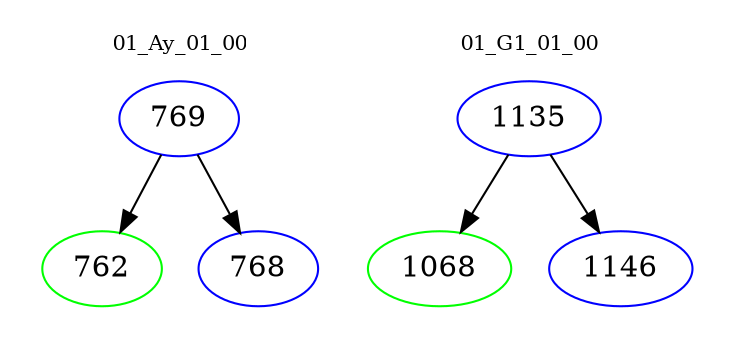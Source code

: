 digraph{
subgraph cluster_0 {
color = white
label = "01_Ay_01_00";
fontsize=10;
T0_769 [label="769", color="blue"]
T0_769 -> T0_762 [color="black"]
T0_762 [label="762", color="green"]
T0_769 -> T0_768 [color="black"]
T0_768 [label="768", color="blue"]
}
subgraph cluster_1 {
color = white
label = "01_G1_01_00";
fontsize=10;
T1_1135 [label="1135", color="blue"]
T1_1135 -> T1_1068 [color="black"]
T1_1068 [label="1068", color="green"]
T1_1135 -> T1_1146 [color="black"]
T1_1146 [label="1146", color="blue"]
}
}
